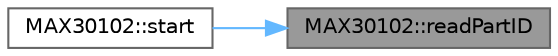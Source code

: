digraph "MAX30102::readPartID"
{
 // LATEX_PDF_SIZE
  bgcolor="transparent";
  edge [fontname=Helvetica,fontsize=10,labelfontname=Helvetica,labelfontsize=10];
  node [fontname=Helvetica,fontsize=10,shape=box,height=0.2,width=0.4];
  rankdir="RL";
  Node1 [id="Node000001",label="MAX30102::readPartID",height=0.2,width=0.4,color="gray40", fillcolor="grey60", style="filled", fontcolor="black",tooltip=" "];
  Node1 -> Node2 [id="edge2_Node000001_Node000002",dir="back",color="steelblue1",style="solid",tooltip=" "];
  Node2 [id="Node000002",label="MAX30102::start",height=0.2,width=0.4,color="grey40", fillcolor="white", style="filled",URL="$classMAX30102.html#a66e23eb885a4fe772fcc1e23f879b17f",tooltip="Worker thread that listens for data ready events."];
}
